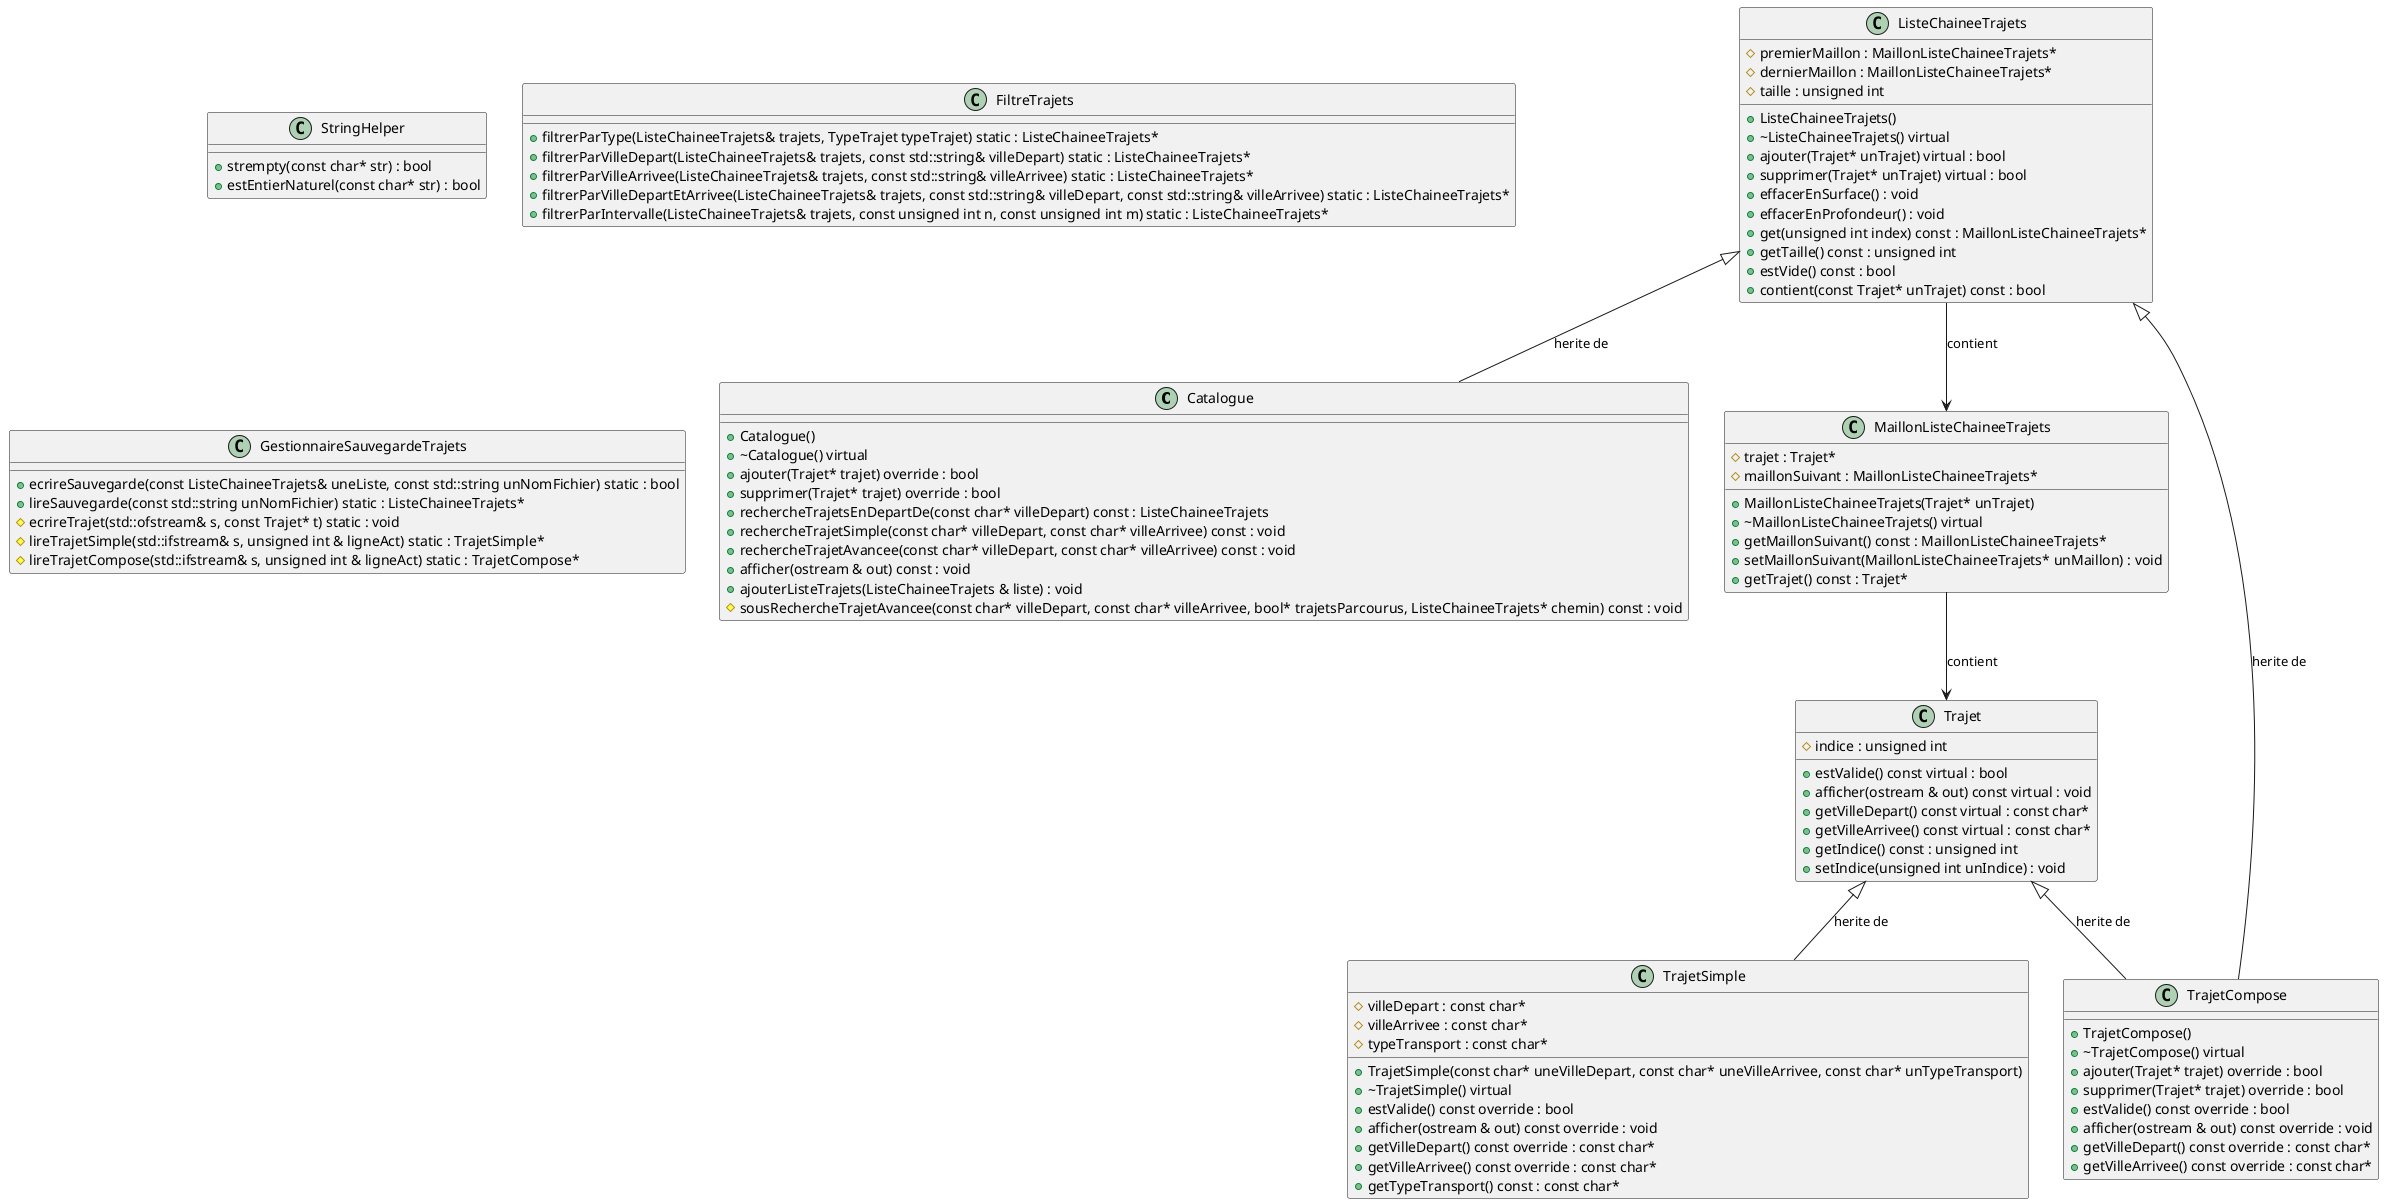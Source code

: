@startuml

class Catalogue {
  +Catalogue()
  +~Catalogue() virtual
  +ajouter(Trajet* trajet) override : bool
  +supprimer(Trajet* trajet) override : bool
  +rechercheTrajetsEnDepartDe(const char* villeDepart) const : ListeChaineeTrajets
  +rechercheTrajetSimple(const char* villeDepart, const char* villeArrivee) const : void
  +rechercheTrajetAvancee(const char* villeDepart, const char* villeArrivee) const : void
  +afficher(ostream & out) const : void
  +ajouterListeTrajets(ListeChaineeTrajets & liste) : void
  #sousRechercheTrajetAvancee(const char* villeDepart, const char* villeArrivee, bool* trajetsParcourus, ListeChaineeTrajets* chemin) const : void
}

class ListeChaineeTrajets {
  #premierMaillon : MaillonListeChaineeTrajets*
  #dernierMaillon : MaillonListeChaineeTrajets*
  #taille : unsigned int
  +ListeChaineeTrajets()
  +~ListeChaineeTrajets() virtual
  +ajouter(Trajet* unTrajet) virtual : bool
  +supprimer(Trajet* unTrajet) virtual : bool
  +effacerEnSurface() : void
  +effacerEnProfondeur() : void
  +get(unsigned int index) const : MaillonListeChaineeTrajets*
  +getTaille() const : unsigned int
  +estVide() const : bool
  +contient(const Trajet* unTrajet) const : bool
}

class MaillonListeChaineeTrajets {
  #trajet : Trajet*
  #maillonSuivant : MaillonListeChaineeTrajets*
  +MaillonListeChaineeTrajets(Trajet* unTrajet)
  +~MaillonListeChaineeTrajets() virtual
  +getMaillonSuivant() const : MaillonListeChaineeTrajets*
  +setMaillonSuivant(MaillonListeChaineeTrajets* unMaillon) : void
  +getTrajet() const : Trajet*
}

class StringHelper {
  +strempty(const char* str) : bool
  +estEntierNaturel(const char* str) : bool
}

class Trajet {
  +estValide() const virtual : bool
  +afficher(ostream & out) const virtual : void
  +getVilleDepart() const virtual : const char*
  +getVilleArrivee() const virtual : const char*
  +getIndice() const : unsigned int
  +setIndice(unsigned int unIndice) : void
  #indice : unsigned int
}

class TrajetCompose  {
  +TrajetCompose()
  +~TrajetCompose() virtual
  +ajouter(Trajet* trajet) override : bool
  +supprimer(Trajet* trajet) override : bool
  +estValide() const override : bool
  +afficher(ostream & out) const override : void
  +getVilleDepart() const override : const char*
  +getVilleArrivee() const override : const char*
}

class TrajetSimple {
  #villeDepart : const char*
  #villeArrivee : const char*
  #typeTransport : const char*
  +TrajetSimple(const char* uneVilleDepart, const char* uneVilleArrivee, const char* unTypeTransport)
  +~TrajetSimple() virtual
  +estValide() const override : bool
  +afficher(ostream & out) const override : void
  +getVilleDepart() const override : const char*
  +getVilleArrivee() const override : const char*
  +getTypeTransport() const : const char*
}

class FiltreTrajets {
  +filtrerParType(ListeChaineeTrajets& trajets, TypeTrajet typeTrajet) static : ListeChaineeTrajets*
  +filtrerParVilleDepart(ListeChaineeTrajets& trajets, const std::string& villeDepart) static : ListeChaineeTrajets*
  +filtrerParVilleArrivee(ListeChaineeTrajets& trajets, const std::string& villeArrivee) static : ListeChaineeTrajets*
  +filtrerParVilleDepartEtArrivee(ListeChaineeTrajets& trajets, const std::string& villeDepart, const std::string& villeArrivee) static : ListeChaineeTrajets*
  +filtrerParIntervalle(ListeChaineeTrajets& trajets, const unsigned int n, const unsigned int m) static : ListeChaineeTrajets*
}

class GestionnaireSauvegardeTrajets {
  +ecrireSauvegarde(const ListeChaineeTrajets& uneListe, const std::string unNomFichier) static : bool
  +lireSauvegarde(const std::string unNomFichier) static : ListeChaineeTrajets*
  #ecrireTrajet(std::ofstream& s, const Trajet* t) static : void
  #lireTrajetSimple(std::ifstream& s, unsigned int & ligneAct) static : TrajetSimple*
  #lireTrajetCompose(std::ifstream& s, unsigned int & ligneAct) static : TrajetCompose*
}

ListeChaineeTrajets <|-- Catalogue : "herite de"

Trajet <|-- TrajetSimple : "herite de"

Trajet <|-- TrajetCompose : "herite de"

ListeChaineeTrajets <|-- TrajetCompose : "herite de"

ListeChaineeTrajets --> MaillonListeChaineeTrajets : "contient"

MaillonListeChaineeTrajets --> Trajet : "contient"

@enduml

